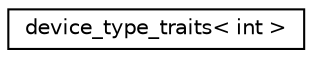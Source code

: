 digraph G
{
  edge [fontname="Helvetica",fontsize="10",labelfontname="Helvetica",labelfontsize="10"];
  node [fontname="Helvetica",fontsize="10",shape=record];
  rankdir=LR;
  Node1 [label="device_type_traits\< int \>",height=0.2,width=0.4,color="black", fillcolor="white", style="filled",URL="$d2/de2/structdevice__type__traits_3_01int_01_4.html"];
}
